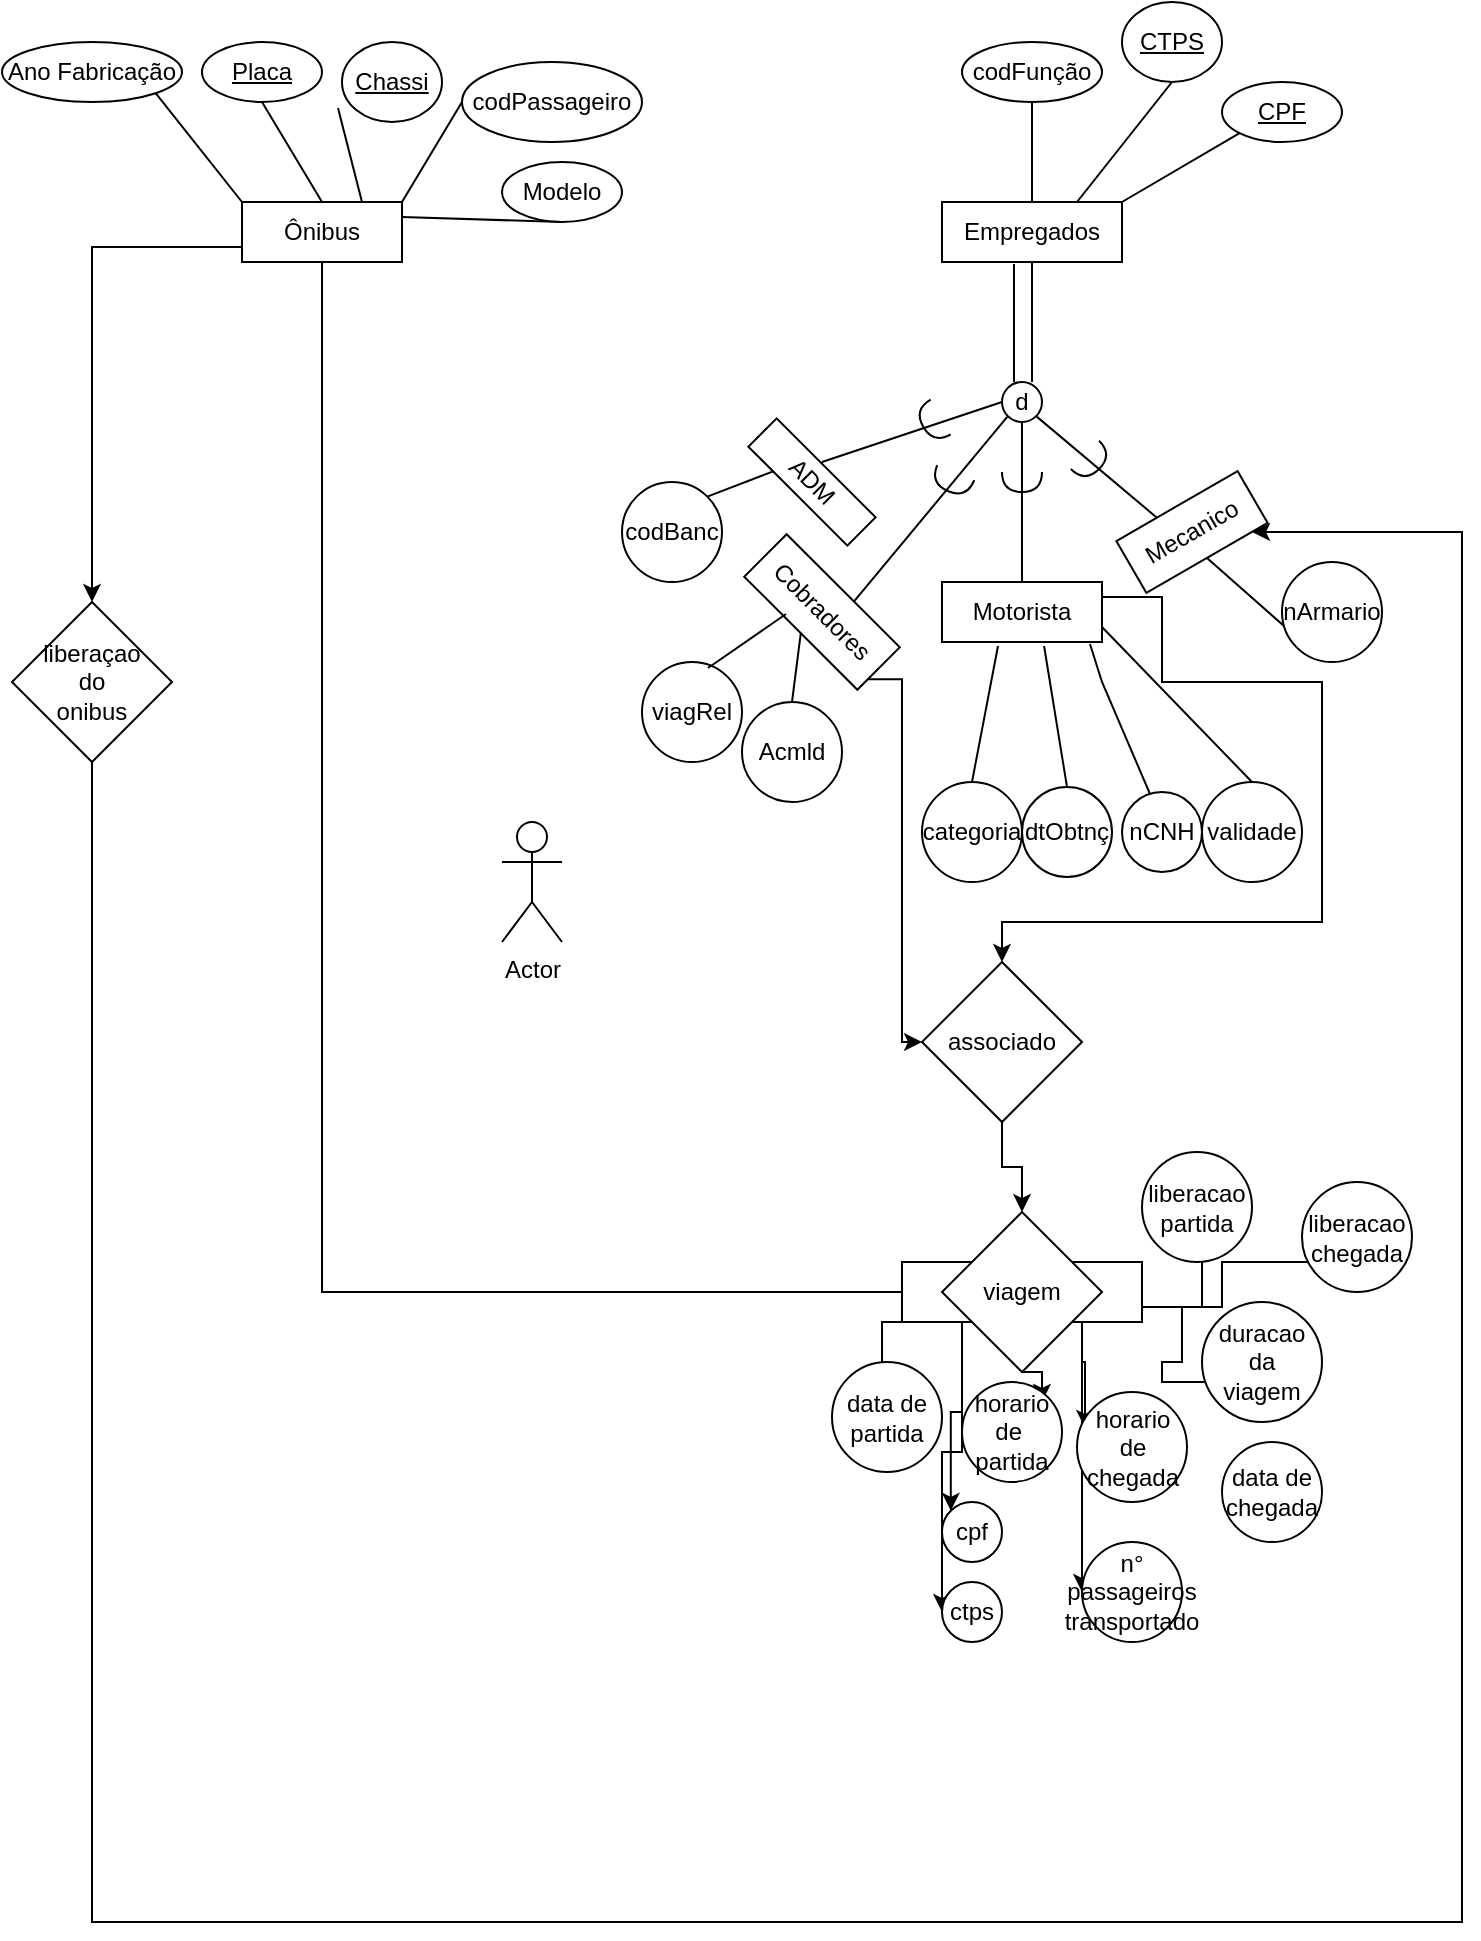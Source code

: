 <mxfile version="21.7.5" type="github" pages="2">
  <diagram id="R2lEEEUBdFMjLlhIrx00" name="Page-1">
    <mxGraphModel dx="1531" dy="584" grid="1" gridSize="10" guides="1" tooltips="1" connect="1" arrows="1" fold="1" page="1" pageScale="1" pageWidth="850" pageHeight="1100" math="0" shadow="0" extFonts="Permanent Marker^https://fonts.googleapis.com/css?family=Permanent+Marker">
      <root>
        <mxCell id="0" />
        <mxCell id="1" parent="0" />
        <mxCell id="-ZE24n4rQE2Rr5PEtNpd-37" style="edgeStyle=orthogonalEdgeStyle;rounded=0;orthogonalLoop=1;jettySize=auto;html=1;exitX=0.5;exitY=1;exitDx=0;exitDy=0;entryX=0;entryY=0.5;entryDx=0;entryDy=0;" parent="1" source="P4Qe4bIyhjVOa-29sOe9-1" target="-ZE24n4rQE2Rr5PEtNpd-9" edge="1">
          <mxGeometry relative="1" as="geometry" />
        </mxCell>
        <mxCell id="hOX4rJRIt0ofQGxdPfrl-7" style="edgeStyle=orthogonalEdgeStyle;rounded=0;orthogonalLoop=1;jettySize=auto;html=1;exitX=0;exitY=0.75;exitDx=0;exitDy=0;" edge="1" parent="1" source="P4Qe4bIyhjVOa-29sOe9-1" target="hOX4rJRIt0ofQGxdPfrl-4">
          <mxGeometry relative="1" as="geometry" />
        </mxCell>
        <mxCell id="P4Qe4bIyhjVOa-29sOe9-1" value="Ônibus" style="rounded=0;whiteSpace=wrap;html=1;" parent="1" vertex="1">
          <mxGeometry x="190" y="150" width="80" height="30" as="geometry" />
        </mxCell>
        <mxCell id="P4Qe4bIyhjVOa-29sOe9-2" value="codPassageiro" style="ellipse;whiteSpace=wrap;html=1;" parent="1" vertex="1">
          <mxGeometry x="300" y="80" width="90" height="40" as="geometry" />
        </mxCell>
        <mxCell id="P4Qe4bIyhjVOa-29sOe9-3" value="Ano Fabricação" style="ellipse;whiteSpace=wrap;html=1;" parent="1" vertex="1">
          <mxGeometry x="70" y="70" width="90" height="30" as="geometry" />
        </mxCell>
        <mxCell id="P4Qe4bIyhjVOa-29sOe9-4" value="Modelo" style="ellipse;whiteSpace=wrap;html=1;" parent="1" vertex="1">
          <mxGeometry x="320" y="130" width="60" height="30" as="geometry" />
        </mxCell>
        <mxCell id="P4Qe4bIyhjVOa-29sOe9-5" value="&lt;u&gt;Chassi&lt;/u&gt;" style="ellipse;whiteSpace=wrap;html=1;" parent="1" vertex="1">
          <mxGeometry x="240" y="70" width="50" height="40" as="geometry" />
        </mxCell>
        <mxCell id="P4Qe4bIyhjVOa-29sOe9-6" value="&lt;u&gt;Placa&lt;/u&gt;" style="ellipse;whiteSpace=wrap;html=1;" parent="1" vertex="1">
          <mxGeometry x="170" y="70" width="60" height="30" as="geometry" />
        </mxCell>
        <mxCell id="P4Qe4bIyhjVOa-29sOe9-7" value="" style="endArrow=none;html=1;rounded=0;exitX=0.5;exitY=0;exitDx=0;exitDy=0;" parent="1" source="P4Qe4bIyhjVOa-29sOe9-1" edge="1">
          <mxGeometry width="50" height="50" relative="1" as="geometry">
            <mxPoint x="400" y="270" as="sourcePoint" />
            <mxPoint x="200" y="100" as="targetPoint" />
            <Array as="points">
              <mxPoint x="200" y="100" />
            </Array>
          </mxGeometry>
        </mxCell>
        <mxCell id="P4Qe4bIyhjVOa-29sOe9-8" value="" style="endArrow=none;html=1;rounded=0;entryX=1;entryY=1;entryDx=0;entryDy=0;exitX=0;exitY=0;exitDx=0;exitDy=0;" parent="1" source="P4Qe4bIyhjVOa-29sOe9-1" target="P4Qe4bIyhjVOa-29sOe9-3" edge="1">
          <mxGeometry width="50" height="50" relative="1" as="geometry">
            <mxPoint x="400" y="270" as="sourcePoint" />
            <mxPoint x="450" y="220" as="targetPoint" />
          </mxGeometry>
        </mxCell>
        <mxCell id="P4Qe4bIyhjVOa-29sOe9-9" value="" style="endArrow=none;html=1;rounded=0;exitX=0.75;exitY=0;exitDx=0;exitDy=0;entryX=-0.04;entryY=0.825;entryDx=0;entryDy=0;entryPerimeter=0;" parent="1" source="P4Qe4bIyhjVOa-29sOe9-1" target="P4Qe4bIyhjVOa-29sOe9-5" edge="1">
          <mxGeometry width="50" height="50" relative="1" as="geometry">
            <mxPoint x="400" y="270" as="sourcePoint" />
            <mxPoint x="450" y="220" as="targetPoint" />
          </mxGeometry>
        </mxCell>
        <mxCell id="P4Qe4bIyhjVOa-29sOe9-10" value="" style="endArrow=none;html=1;rounded=0;exitX=1;exitY=0;exitDx=0;exitDy=0;entryX=0;entryY=0.5;entryDx=0;entryDy=0;" parent="1" source="P4Qe4bIyhjVOa-29sOe9-1" target="P4Qe4bIyhjVOa-29sOe9-2" edge="1">
          <mxGeometry width="50" height="50" relative="1" as="geometry">
            <mxPoint x="400" y="270" as="sourcePoint" />
            <mxPoint x="450" y="220" as="targetPoint" />
          </mxGeometry>
        </mxCell>
        <mxCell id="P4Qe4bIyhjVOa-29sOe9-11" value="" style="endArrow=none;html=1;rounded=0;exitX=1;exitY=0.25;exitDx=0;exitDy=0;entryX=0.5;entryY=1;entryDx=0;entryDy=0;" parent="1" source="P4Qe4bIyhjVOa-29sOe9-1" target="P4Qe4bIyhjVOa-29sOe9-4" edge="1">
          <mxGeometry width="50" height="50" relative="1" as="geometry">
            <mxPoint x="400" y="270" as="sourcePoint" />
            <mxPoint x="450" y="220" as="targetPoint" />
          </mxGeometry>
        </mxCell>
        <mxCell id="P4Qe4bIyhjVOa-29sOe9-13" value="Empregados" style="rounded=0;whiteSpace=wrap;html=1;" parent="1" vertex="1">
          <mxGeometry x="540" y="150" width="90" height="30" as="geometry" />
        </mxCell>
        <mxCell id="P4Qe4bIyhjVOa-29sOe9-14" style="edgeStyle=orthogonalEdgeStyle;rounded=0;orthogonalLoop=1;jettySize=auto;html=1;exitX=0.5;exitY=1;exitDx=0;exitDy=0;" parent="1" source="P4Qe4bIyhjVOa-29sOe9-13" target="P4Qe4bIyhjVOa-29sOe9-13" edge="1">
          <mxGeometry relative="1" as="geometry" />
        </mxCell>
        <mxCell id="P4Qe4bIyhjVOa-29sOe9-15" value="&lt;u&gt;CTPS&lt;/u&gt;" style="ellipse;whiteSpace=wrap;html=1;" parent="1" vertex="1">
          <mxGeometry x="630" y="50" width="50" height="40" as="geometry" />
        </mxCell>
        <mxCell id="P4Qe4bIyhjVOa-29sOe9-16" value="&lt;u&gt;CPF&lt;/u&gt;" style="ellipse;whiteSpace=wrap;html=1;" parent="1" vertex="1">
          <mxGeometry x="680" y="90" width="60" height="30" as="geometry" />
        </mxCell>
        <mxCell id="P4Qe4bIyhjVOa-29sOe9-17" value="codFunção" style="ellipse;whiteSpace=wrap;html=1;" parent="1" vertex="1">
          <mxGeometry x="550" y="70" width="70" height="30" as="geometry" />
        </mxCell>
        <mxCell id="P4Qe4bIyhjVOa-29sOe9-18" value="" style="endArrow=none;html=1;rounded=0;entryX=0.5;entryY=1;entryDx=0;entryDy=0;exitX=0.5;exitY=0;exitDx=0;exitDy=0;" parent="1" source="P4Qe4bIyhjVOa-29sOe9-13" target="P4Qe4bIyhjVOa-29sOe9-17" edge="1">
          <mxGeometry width="50" height="50" relative="1" as="geometry">
            <mxPoint x="400" y="270" as="sourcePoint" />
            <mxPoint x="450" y="220" as="targetPoint" />
          </mxGeometry>
        </mxCell>
        <mxCell id="P4Qe4bIyhjVOa-29sOe9-19" value="" style="endArrow=none;html=1;rounded=0;entryX=0.5;entryY=1;entryDx=0;entryDy=0;exitX=0.75;exitY=0;exitDx=0;exitDy=0;" parent="1" source="P4Qe4bIyhjVOa-29sOe9-13" target="P4Qe4bIyhjVOa-29sOe9-15" edge="1">
          <mxGeometry width="50" height="50" relative="1" as="geometry">
            <mxPoint x="400" y="270" as="sourcePoint" />
            <mxPoint x="450" y="220" as="targetPoint" />
          </mxGeometry>
        </mxCell>
        <mxCell id="P4Qe4bIyhjVOa-29sOe9-20" value="" style="endArrow=none;html=1;rounded=0;entryX=0;entryY=1;entryDx=0;entryDy=0;exitX=1;exitY=0;exitDx=0;exitDy=0;" parent="1" source="P4Qe4bIyhjVOa-29sOe9-13" target="P4Qe4bIyhjVOa-29sOe9-16" edge="1">
          <mxGeometry width="50" height="50" relative="1" as="geometry">
            <mxPoint x="400" y="270" as="sourcePoint" />
            <mxPoint x="450" y="220" as="targetPoint" />
          </mxGeometry>
        </mxCell>
        <mxCell id="P4Qe4bIyhjVOa-29sOe9-22" value="" style="endArrow=none;html=1;rounded=0;entryX=0.5;entryY=1;entryDx=0;entryDy=0;" parent="1" target="P4Qe4bIyhjVOa-29sOe9-13" edge="1">
          <mxGeometry width="50" height="50" relative="1" as="geometry">
            <mxPoint x="585" y="240" as="sourcePoint" />
            <mxPoint x="450" y="220" as="targetPoint" />
          </mxGeometry>
        </mxCell>
        <mxCell id="P4Qe4bIyhjVOa-29sOe9-23" value="" style="endArrow=none;html=1;rounded=0;entryX=0.4;entryY=1.033;entryDx=0;entryDy=0;entryPerimeter=0;" parent="1" target="P4Qe4bIyhjVOa-29sOe9-13" edge="1">
          <mxGeometry width="50" height="50" relative="1" as="geometry">
            <mxPoint x="576" y="240" as="sourcePoint" />
            <mxPoint x="600" y="210" as="targetPoint" />
          </mxGeometry>
        </mxCell>
        <mxCell id="P4Qe4bIyhjVOa-29sOe9-24" value="d" style="ellipse;whiteSpace=wrap;html=1;aspect=fixed;" parent="1" vertex="1">
          <mxGeometry x="570" y="240" width="20" height="20" as="geometry" />
        </mxCell>
        <mxCell id="P4Qe4bIyhjVOa-29sOe9-25" value="" style="endArrow=none;html=1;rounded=0;" parent="1" edge="1">
          <mxGeometry width="50" height="50" relative="1" as="geometry">
            <mxPoint x="480" y="280" as="sourcePoint" />
            <mxPoint x="570" y="250" as="targetPoint" />
          </mxGeometry>
        </mxCell>
        <mxCell id="P4Qe4bIyhjVOa-29sOe9-26" value="" style="endArrow=none;html=1;rounded=0;entryX=0.5;entryY=1;entryDx=0;entryDy=0;" parent="1" target="P4Qe4bIyhjVOa-29sOe9-24" edge="1">
          <mxGeometry width="50" height="50" relative="1" as="geometry">
            <mxPoint x="580" y="340" as="sourcePoint" />
            <mxPoint x="600" y="270" as="targetPoint" />
          </mxGeometry>
        </mxCell>
        <mxCell id="P4Qe4bIyhjVOa-29sOe9-27" value="" style="endArrow=none;html=1;rounded=0;entryX=1;entryY=1;entryDx=0;entryDy=0;" parent="1" target="P4Qe4bIyhjVOa-29sOe9-24" edge="1">
          <mxGeometry width="50" height="50" relative="1" as="geometry">
            <mxPoint x="650" y="310" as="sourcePoint" />
            <mxPoint x="450" y="220" as="targetPoint" />
          </mxGeometry>
        </mxCell>
        <mxCell id="P4Qe4bIyhjVOa-29sOe9-28" value="" style="endArrow=none;html=1;rounded=0;entryX=0;entryY=1;entryDx=0;entryDy=0;exitX=0.597;exitY=0.052;exitDx=0;exitDy=0;exitPerimeter=0;" parent="1" source="P4Qe4bIyhjVOa-29sOe9-40" target="P4Qe4bIyhjVOa-29sOe9-24" edge="1">
          <mxGeometry width="50" height="50" relative="1" as="geometry">
            <mxPoint x="520" y="320" as="sourcePoint" />
            <mxPoint x="450" y="220" as="targetPoint" />
          </mxGeometry>
        </mxCell>
        <mxCell id="P4Qe4bIyhjVOa-29sOe9-29" value="" style="shape=requiredInterface;html=1;verticalLabelPosition=bottom;sketch=0;rotation=112;" parent="1" vertex="1">
          <mxGeometry x="540" y="280" width="10" height="20" as="geometry" />
        </mxCell>
        <mxCell id="P4Qe4bIyhjVOa-29sOe9-30" value="" style="shape=requiredInterface;html=1;verticalLabelPosition=bottom;sketch=0;rotation=-210;" parent="1" vertex="1">
          <mxGeometry x="530" y="250" width="10" height="20" as="geometry" />
        </mxCell>
        <mxCell id="P4Qe4bIyhjVOa-29sOe9-31" value="" style="shape=requiredInterface;html=1;verticalLabelPosition=bottom;sketch=0;rotation=90;" parent="1" vertex="1">
          <mxGeometry x="575" y="280" width="10" height="20" as="geometry" />
        </mxCell>
        <mxCell id="P4Qe4bIyhjVOa-29sOe9-32" value="" style="shape=requiredInterface;html=1;verticalLabelPosition=bottom;sketch=0;rotation=45;" parent="1" vertex="1">
          <mxGeometry x="610" y="270" width="10" height="20" as="geometry" />
        </mxCell>
        <mxCell id="P4Qe4bIyhjVOa-29sOe9-38" value="ADM" style="rounded=0;whiteSpace=wrap;html=1;rotation=45;" parent="1" vertex="1">
          <mxGeometry x="440" y="280" width="70" height="20" as="geometry" />
        </mxCell>
        <mxCell id="P4Qe4bIyhjVOa-29sOe9-39" value="Mecanico" style="rounded=0;whiteSpace=wrap;html=1;rotation=-30;" parent="1" vertex="1">
          <mxGeometry x="630" y="300" width="70" height="30" as="geometry" />
        </mxCell>
        <mxCell id="-ZE24n4rQE2Rr5PEtNpd-5" style="edgeStyle=orthogonalEdgeStyle;rounded=0;orthogonalLoop=1;jettySize=auto;html=1;exitX=1;exitY=0.75;exitDx=0;exitDy=0;" parent="1" source="P4Qe4bIyhjVOa-29sOe9-40" target="-ZE24n4rQE2Rr5PEtNpd-1" edge="1">
          <mxGeometry relative="1" as="geometry">
            <Array as="points">
              <mxPoint x="520" y="389" />
              <mxPoint x="520" y="570" />
            </Array>
          </mxGeometry>
        </mxCell>
        <mxCell id="P4Qe4bIyhjVOa-29sOe9-40" value="Cobradores" style="rounded=0;whiteSpace=wrap;html=1;rotation=45;" parent="1" vertex="1">
          <mxGeometry x="440" y="340" width="80" height="30" as="geometry" />
        </mxCell>
        <mxCell id="-ZE24n4rQE2Rr5PEtNpd-6" style="edgeStyle=orthogonalEdgeStyle;rounded=0;orthogonalLoop=1;jettySize=auto;html=1;exitX=1;exitY=0.25;exitDx=0;exitDy=0;" parent="1" source="P4Qe4bIyhjVOa-29sOe9-43" target="-ZE24n4rQE2Rr5PEtNpd-1" edge="1">
          <mxGeometry relative="1" as="geometry">
            <Array as="points">
              <mxPoint x="650" y="348" />
              <mxPoint x="650" y="390" />
              <mxPoint x="730" y="390" />
              <mxPoint x="730" y="510" />
              <mxPoint x="570" y="510" />
            </Array>
          </mxGeometry>
        </mxCell>
        <mxCell id="P4Qe4bIyhjVOa-29sOe9-43" value="Motorista" style="rounded=0;whiteSpace=wrap;html=1;" parent="1" vertex="1">
          <mxGeometry x="540" y="340" width="80" height="30" as="geometry" />
        </mxCell>
        <mxCell id="P4Qe4bIyhjVOa-29sOe9-44" value="categoria" style="ellipse;whiteSpace=wrap;html=1;aspect=fixed;" parent="1" vertex="1">
          <mxGeometry x="530" y="440" width="50" height="50" as="geometry" />
        </mxCell>
        <mxCell id="P4Qe4bIyhjVOa-29sOe9-45" value="nArmario" style="ellipse;whiteSpace=wrap;html=1;aspect=fixed;" parent="1" vertex="1">
          <mxGeometry x="710" y="330" width="50" height="50" as="geometry" />
        </mxCell>
        <mxCell id="P4Qe4bIyhjVOa-29sOe9-46" value="nCNH" style="ellipse;whiteSpace=wrap;html=1;aspect=fixed;" parent="1" vertex="1">
          <mxGeometry x="630" y="445" width="40" height="40" as="geometry" />
        </mxCell>
        <mxCell id="P4Qe4bIyhjVOa-29sOe9-47" value="dtObtnç" style="ellipse;whiteSpace=wrap;html=1;aspect=fixed;" parent="1" vertex="1">
          <mxGeometry x="580" y="442.5" width="45" height="45" as="geometry" />
        </mxCell>
        <mxCell id="P4Qe4bIyhjVOa-29sOe9-48" value="validade" style="ellipse;whiteSpace=wrap;html=1;aspect=fixed;" parent="1" vertex="1">
          <mxGeometry x="670" y="440" width="50" height="50" as="geometry" />
        </mxCell>
        <mxCell id="P4Qe4bIyhjVOa-29sOe9-49" value="viagRel" style="ellipse;whiteSpace=wrap;html=1;aspect=fixed;" parent="1" vertex="1">
          <mxGeometry x="390" y="380" width="50" height="50" as="geometry" />
        </mxCell>
        <mxCell id="P4Qe4bIyhjVOa-29sOe9-50" value="Acmld" style="ellipse;whiteSpace=wrap;html=1;aspect=fixed;" parent="1" vertex="1">
          <mxGeometry x="440" y="400" width="50" height="50" as="geometry" />
        </mxCell>
        <mxCell id="P4Qe4bIyhjVOa-29sOe9-51" value="codBanc" style="ellipse;whiteSpace=wrap;html=1;aspect=fixed;" parent="1" vertex="1">
          <mxGeometry x="380" y="290" width="50" height="50" as="geometry" />
        </mxCell>
        <mxCell id="P4Qe4bIyhjVOa-29sOe9-52" value="" style="endArrow=none;html=1;rounded=0;entryX=0.35;entryY=1.067;entryDx=0;entryDy=0;entryPerimeter=0;exitX=0.5;exitY=0;exitDx=0;exitDy=0;" parent="1" source="P4Qe4bIyhjVOa-29sOe9-44" target="P4Qe4bIyhjVOa-29sOe9-43" edge="1">
          <mxGeometry width="50" height="50" relative="1" as="geometry">
            <mxPoint x="400" y="470" as="sourcePoint" />
            <mxPoint x="450" y="420" as="targetPoint" />
          </mxGeometry>
        </mxCell>
        <mxCell id="P4Qe4bIyhjVOa-29sOe9-54" value="" style="endArrow=none;html=1;rounded=0;entryX=0.638;entryY=1.067;entryDx=0;entryDy=0;entryPerimeter=0;exitX=0.5;exitY=0;exitDx=0;exitDy=0;" parent="1" source="P4Qe4bIyhjVOa-29sOe9-47" target="P4Qe4bIyhjVOa-29sOe9-43" edge="1">
          <mxGeometry width="50" height="50" relative="1" as="geometry">
            <mxPoint x="400" y="470" as="sourcePoint" />
            <mxPoint x="450" y="420" as="targetPoint" />
          </mxGeometry>
        </mxCell>
        <mxCell id="P4Qe4bIyhjVOa-29sOe9-55" value="" style="endArrow=none;html=1;rounded=0;entryX=0.925;entryY=1.033;entryDx=0;entryDy=0;entryPerimeter=0;exitX=0.35;exitY=0.025;exitDx=0;exitDy=0;exitPerimeter=0;" parent="1" source="P4Qe4bIyhjVOa-29sOe9-46" target="P4Qe4bIyhjVOa-29sOe9-43" edge="1">
          <mxGeometry width="50" height="50" relative="1" as="geometry">
            <mxPoint x="400" y="470" as="sourcePoint" />
            <mxPoint x="450" y="420" as="targetPoint" />
            <Array as="points">
              <mxPoint x="620" y="390" />
            </Array>
          </mxGeometry>
        </mxCell>
        <mxCell id="P4Qe4bIyhjVOa-29sOe9-58" value="" style="endArrow=none;html=1;rounded=0;entryX=1;entryY=0.75;entryDx=0;entryDy=0;exitX=0.5;exitY=0;exitDx=0;exitDy=0;" parent="1" source="P4Qe4bIyhjVOa-29sOe9-48" target="P4Qe4bIyhjVOa-29sOe9-43" edge="1">
          <mxGeometry width="50" height="50" relative="1" as="geometry">
            <mxPoint x="400" y="470" as="sourcePoint" />
            <mxPoint x="450" y="420" as="targetPoint" />
          </mxGeometry>
        </mxCell>
        <mxCell id="P4Qe4bIyhjVOa-29sOe9-62" value="" style="endArrow=none;html=1;rounded=0;entryX=0.5;entryY=1;entryDx=0;entryDy=0;exitX=0.02;exitY=0.64;exitDx=0;exitDy=0;exitPerimeter=0;" parent="1" source="P4Qe4bIyhjVOa-29sOe9-45" target="P4Qe4bIyhjVOa-29sOe9-39" edge="1">
          <mxGeometry width="50" height="50" relative="1" as="geometry">
            <mxPoint x="400" y="470" as="sourcePoint" />
            <mxPoint x="450" y="420" as="targetPoint" />
          </mxGeometry>
        </mxCell>
        <mxCell id="P4Qe4bIyhjVOa-29sOe9-63" value="" style="endArrow=none;html=1;rounded=0;entryX=0.35;entryY=0.948;entryDx=0;entryDy=0;entryPerimeter=0;exitX=0.66;exitY=0.06;exitDx=0;exitDy=0;exitPerimeter=0;" parent="1" source="P4Qe4bIyhjVOa-29sOe9-49" target="P4Qe4bIyhjVOa-29sOe9-40" edge="1">
          <mxGeometry width="50" height="50" relative="1" as="geometry">
            <mxPoint x="400" y="470" as="sourcePoint" />
            <mxPoint x="450" y="420" as="targetPoint" />
          </mxGeometry>
        </mxCell>
        <mxCell id="P4Qe4bIyhjVOa-29sOe9-64" value="" style="endArrow=none;html=1;rounded=0;entryX=0.5;entryY=1;entryDx=0;entryDy=0;exitX=0.5;exitY=0;exitDx=0;exitDy=0;" parent="1" source="P4Qe4bIyhjVOa-29sOe9-50" target="P4Qe4bIyhjVOa-29sOe9-40" edge="1">
          <mxGeometry width="50" height="50" relative="1" as="geometry">
            <mxPoint x="400" y="470" as="sourcePoint" />
            <mxPoint x="450" y="420" as="targetPoint" />
          </mxGeometry>
        </mxCell>
        <mxCell id="P4Qe4bIyhjVOa-29sOe9-65" value="" style="endArrow=none;html=1;rounded=0;entryX=0.25;entryY=1;entryDx=0;entryDy=0;exitX=1;exitY=0;exitDx=0;exitDy=0;" parent="1" source="P4Qe4bIyhjVOa-29sOe9-51" target="P4Qe4bIyhjVOa-29sOe9-38" edge="1">
          <mxGeometry width="50" height="50" relative="1" as="geometry">
            <mxPoint x="400" y="470" as="sourcePoint" />
            <mxPoint x="450" y="420" as="targetPoint" />
          </mxGeometry>
        </mxCell>
        <mxCell id="-ZE24n4rQE2Rr5PEtNpd-10" style="edgeStyle=orthogonalEdgeStyle;rounded=0;orthogonalLoop=1;jettySize=auto;html=1;exitX=0.5;exitY=1;exitDx=0;exitDy=0;" parent="1" source="-ZE24n4rQE2Rr5PEtNpd-1" target="-ZE24n4rQE2Rr5PEtNpd-9" edge="1">
          <mxGeometry relative="1" as="geometry" />
        </mxCell>
        <mxCell id="-ZE24n4rQE2Rr5PEtNpd-1" value="associado" style="rhombus;whiteSpace=wrap;html=1;" parent="1" vertex="1">
          <mxGeometry x="530" y="530" width="80" height="80" as="geometry" />
        </mxCell>
        <mxCell id="-ZE24n4rQE2Rr5PEtNpd-26" style="edgeStyle=orthogonalEdgeStyle;rounded=0;orthogonalLoop=1;jettySize=auto;html=1;exitX=0;exitY=1;exitDx=0;exitDy=0;entryX=0.455;entryY=0.182;entryDx=0;entryDy=0;entryPerimeter=0;" parent="1" source="-ZE24n4rQE2Rr5PEtNpd-8" target="-ZE24n4rQE2Rr5PEtNpd-13" edge="1">
          <mxGeometry relative="1" as="geometry" />
        </mxCell>
        <mxCell id="-ZE24n4rQE2Rr5PEtNpd-27" style="edgeStyle=orthogonalEdgeStyle;rounded=0;orthogonalLoop=1;jettySize=auto;html=1;exitX=0.25;exitY=1;exitDx=0;exitDy=0;entryX=0;entryY=0;entryDx=0;entryDy=0;" parent="1" source="-ZE24n4rQE2Rr5PEtNpd-8" target="-ZE24n4rQE2Rr5PEtNpd-15" edge="1">
          <mxGeometry relative="1" as="geometry" />
        </mxCell>
        <mxCell id="-ZE24n4rQE2Rr5PEtNpd-28" style="edgeStyle=orthogonalEdgeStyle;rounded=0;orthogonalLoop=1;jettySize=auto;html=1;exitX=0.25;exitY=1;exitDx=0;exitDy=0;entryX=0;entryY=0.5;entryDx=0;entryDy=0;" parent="1" source="-ZE24n4rQE2Rr5PEtNpd-8" target="-ZE24n4rQE2Rr5PEtNpd-14" edge="1">
          <mxGeometry relative="1" as="geometry">
            <Array as="points">
              <mxPoint x="550" y="775" />
              <mxPoint x="540" y="775" />
            </Array>
          </mxGeometry>
        </mxCell>
        <mxCell id="-ZE24n4rQE2Rr5PEtNpd-30" style="edgeStyle=orthogonalEdgeStyle;rounded=0;orthogonalLoop=1;jettySize=auto;html=1;exitX=0.75;exitY=1;exitDx=0;exitDy=0;entryX=0.073;entryY=0.327;entryDx=0;entryDy=0;entryPerimeter=0;" parent="1" source="-ZE24n4rQE2Rr5PEtNpd-8" target="-ZE24n4rQE2Rr5PEtNpd-19" edge="1">
          <mxGeometry relative="1" as="geometry" />
        </mxCell>
        <mxCell id="-ZE24n4rQE2Rr5PEtNpd-31" style="edgeStyle=orthogonalEdgeStyle;rounded=0;orthogonalLoop=1;jettySize=auto;html=1;exitX=0.75;exitY=1;exitDx=0;exitDy=0;entryX=0;entryY=0.5;entryDx=0;entryDy=0;" parent="1" source="-ZE24n4rQE2Rr5PEtNpd-8" target="-ZE24n4rQE2Rr5PEtNpd-17" edge="1">
          <mxGeometry relative="1" as="geometry">
            <Array as="points">
              <mxPoint x="610" y="810" />
              <mxPoint x="610" y="810" />
            </Array>
          </mxGeometry>
        </mxCell>
        <mxCell id="-ZE24n4rQE2Rr5PEtNpd-32" style="edgeStyle=orthogonalEdgeStyle;rounded=0;orthogonalLoop=1;jettySize=auto;html=1;exitX=1;exitY=0.75;exitDx=0;exitDy=0;entryX=0.5;entryY=0.667;entryDx=0;entryDy=0;entryPerimeter=0;" parent="1" source="-ZE24n4rQE2Rr5PEtNpd-8" target="-ZE24n4rQE2Rr5PEtNpd-23" edge="1">
          <mxGeometry relative="1" as="geometry" />
        </mxCell>
        <mxCell id="-ZE24n4rQE2Rr5PEtNpd-34" style="edgeStyle=orthogonalEdgeStyle;rounded=0;orthogonalLoop=1;jettySize=auto;html=1;exitX=1;exitY=0.75;exitDx=0;exitDy=0;entryX=0.727;entryY=0.273;entryDx=0;entryDy=0;entryPerimeter=0;" parent="1" source="-ZE24n4rQE2Rr5PEtNpd-8" target="-ZE24n4rQE2Rr5PEtNpd-24" edge="1">
          <mxGeometry relative="1" as="geometry">
            <Array as="points">
              <mxPoint x="670" y="703" />
              <mxPoint x="670" y="640" />
            </Array>
          </mxGeometry>
        </mxCell>
        <mxCell id="-ZE24n4rQE2Rr5PEtNpd-36" style="edgeStyle=orthogonalEdgeStyle;rounded=0;orthogonalLoop=1;jettySize=auto;html=1;exitX=1;exitY=0.75;exitDx=0;exitDy=0;entryX=0.909;entryY=0.727;entryDx=0;entryDy=0;entryPerimeter=0;" parent="1" source="-ZE24n4rQE2Rr5PEtNpd-8" target="-ZE24n4rQE2Rr5PEtNpd-25" edge="1">
          <mxGeometry relative="1" as="geometry" />
        </mxCell>
        <mxCell id="-ZE24n4rQE2Rr5PEtNpd-8" value="viagem" style="rounded=0;whiteSpace=wrap;html=1;" parent="1" vertex="1">
          <mxGeometry x="520" y="680" width="120" height="30" as="geometry" />
        </mxCell>
        <mxCell id="-ZE24n4rQE2Rr5PEtNpd-21" style="edgeStyle=orthogonalEdgeStyle;rounded=0;orthogonalLoop=1;jettySize=auto;html=1;exitX=0.5;exitY=1;exitDx=0;exitDy=0;" parent="1" source="-ZE24n4rQE2Rr5PEtNpd-9" edge="1">
          <mxGeometry relative="1" as="geometry">
            <mxPoint x="590" y="750" as="targetPoint" />
          </mxGeometry>
        </mxCell>
        <mxCell id="-ZE24n4rQE2Rr5PEtNpd-9" value="viagem" style="rhombus;whiteSpace=wrap;html=1;" parent="1" vertex="1">
          <mxGeometry x="540" y="655" width="80" height="80" as="geometry" />
        </mxCell>
        <mxCell id="-ZE24n4rQE2Rr5PEtNpd-13" value="data de&lt;br&gt;partida" style="ellipse;whiteSpace=wrap;html=1;aspect=fixed;" parent="1" vertex="1">
          <mxGeometry x="485" y="730" width="55" height="55" as="geometry" />
        </mxCell>
        <mxCell id="-ZE24n4rQE2Rr5PEtNpd-14" value="ctps" style="ellipse;whiteSpace=wrap;html=1;aspect=fixed;" parent="1" vertex="1">
          <mxGeometry x="540" y="840" width="30" height="30" as="geometry" />
        </mxCell>
        <mxCell id="-ZE24n4rQE2Rr5PEtNpd-15" value="cpf" style="ellipse;whiteSpace=wrap;html=1;aspect=fixed;" parent="1" vertex="1">
          <mxGeometry x="540" y="800" width="30" height="30" as="geometry" />
        </mxCell>
        <mxCell id="-ZE24n4rQE2Rr5PEtNpd-16" value="horario de&amp;nbsp;&lt;br&gt;partida" style="ellipse;whiteSpace=wrap;html=1;aspect=fixed;" parent="1" vertex="1">
          <mxGeometry x="550" y="740" width="50" height="50" as="geometry" />
        </mxCell>
        <mxCell id="-ZE24n4rQE2Rr5PEtNpd-17" value="n° passageiros&lt;br&gt;transportado" style="ellipse;whiteSpace=wrap;html=1;aspect=fixed;" parent="1" vertex="1">
          <mxGeometry x="610" y="820" width="50" height="50" as="geometry" />
        </mxCell>
        <mxCell id="-ZE24n4rQE2Rr5PEtNpd-18" value="data de&lt;br&gt;chegada" style="ellipse;whiteSpace=wrap;html=1;aspect=fixed;" parent="1" vertex="1">
          <mxGeometry x="680" y="770" width="50" height="50" as="geometry" />
        </mxCell>
        <mxCell id="-ZE24n4rQE2Rr5PEtNpd-19" value="horario&lt;br&gt;de&lt;br&gt;chegada" style="ellipse;whiteSpace=wrap;html=1;aspect=fixed;" parent="1" vertex="1">
          <mxGeometry x="607.5" y="745" width="55" height="55" as="geometry" />
        </mxCell>
        <mxCell id="-ZE24n4rQE2Rr5PEtNpd-23" value="duracao da&lt;br&gt;viagem" style="ellipse;whiteSpace=wrap;html=1;aspect=fixed;" parent="1" vertex="1">
          <mxGeometry x="670" y="700" width="60" height="60" as="geometry" />
        </mxCell>
        <mxCell id="-ZE24n4rQE2Rr5PEtNpd-24" value="liberacao partida" style="ellipse;whiteSpace=wrap;html=1;aspect=fixed;" parent="1" vertex="1">
          <mxGeometry x="640" y="625" width="55" height="55" as="geometry" />
        </mxCell>
        <mxCell id="-ZE24n4rQE2Rr5PEtNpd-25" value="liberacao chegada" style="ellipse;whiteSpace=wrap;html=1;aspect=fixed;" parent="1" vertex="1">
          <mxGeometry x="720" y="640" width="55" height="55" as="geometry" />
        </mxCell>
        <mxCell id="hOX4rJRIt0ofQGxdPfrl-6" style="edgeStyle=orthogonalEdgeStyle;rounded=0;orthogonalLoop=1;jettySize=auto;html=1;exitX=0.5;exitY=1;exitDx=0;exitDy=0;" edge="1" parent="1" source="hOX4rJRIt0ofQGxdPfrl-4" target="P4Qe4bIyhjVOa-29sOe9-39">
          <mxGeometry relative="1" as="geometry">
            <Array as="points">
              <mxPoint x="115" y="1010" />
              <mxPoint x="800" y="1010" />
              <mxPoint x="800" y="315" />
            </Array>
          </mxGeometry>
        </mxCell>
        <mxCell id="hOX4rJRIt0ofQGxdPfrl-4" value="liberaçao&lt;br&gt;do&lt;br&gt;onibus" style="rhombus;whiteSpace=wrap;html=1;" vertex="1" parent="1">
          <mxGeometry x="75" y="350" width="80" height="80" as="geometry" />
        </mxCell>
        <mxCell id="Zd61n4JDxstY8qB-NCXP-1" value="Actor" style="shape=umlActor;verticalLabelPosition=bottom;verticalAlign=top;html=1;outlineConnect=0;" vertex="1" parent="1">
          <mxGeometry x="320" y="460" width="30" height="60" as="geometry" />
        </mxCell>
      </root>
    </mxGraphModel>
  </diagram>
  <diagram id="-1_eX9wzWCtptFLg6ToF" name="Página-2">
    <mxGraphModel dx="1975" dy="1607" grid="1" gridSize="10" guides="1" tooltips="1" connect="1" arrows="1" fold="1" page="1" pageScale="1" pageWidth="827" pageHeight="1169" math="0" shadow="0">
      <root>
        <mxCell id="0" />
        <mxCell id="1" parent="0" />
        <mxCell id="V5Tqe1dCcRccoNGTADF9-14" value="ônibus" style="shape=table;startSize=30;container=1;collapsible=1;childLayout=tableLayout;fixedRows=1;rowLines=0;fontStyle=1;align=center;resizeLast=1;html=1;" vertex="1" parent="1">
          <mxGeometry x="-780" y="-780" width="190" height="190" as="geometry">
            <mxRectangle x="-40" y="-310" width="70" height="30" as="alternateBounds" />
          </mxGeometry>
        </mxCell>
        <mxCell id="V5Tqe1dCcRccoNGTADF9-15" value="" style="shape=tableRow;horizontal=0;startSize=0;swimlaneHead=0;swimlaneBody=0;fillColor=none;collapsible=0;dropTarget=0;points=[[0,0.5],[1,0.5]];portConstraint=eastwest;top=0;left=0;right=0;bottom=1;" vertex="1" parent="V5Tqe1dCcRccoNGTADF9-14">
          <mxGeometry y="30" width="190" height="30" as="geometry" />
        </mxCell>
        <mxCell id="V5Tqe1dCcRccoNGTADF9-16" value="PK" style="shape=partialRectangle;connectable=0;fillColor=none;top=0;left=0;bottom=0;right=0;fontStyle=1;overflow=hidden;whiteSpace=wrap;html=1;" vertex="1" parent="V5Tqe1dCcRccoNGTADF9-15">
          <mxGeometry width="30" height="30" as="geometry">
            <mxRectangle width="30" height="30" as="alternateBounds" />
          </mxGeometry>
        </mxCell>
        <mxCell id="V5Tqe1dCcRccoNGTADF9-17" value="chassi" style="shape=partialRectangle;connectable=0;fillColor=none;top=0;left=0;bottom=0;right=0;align=left;spacingLeft=6;fontStyle=5;overflow=hidden;whiteSpace=wrap;html=1;" vertex="1" parent="V5Tqe1dCcRccoNGTADF9-15">
          <mxGeometry x="30" width="160" height="30" as="geometry">
            <mxRectangle width="160" height="30" as="alternateBounds" />
          </mxGeometry>
        </mxCell>
        <mxCell id="V5Tqe1dCcRccoNGTADF9-21" value="" style="shape=tableRow;horizontal=0;startSize=0;swimlaneHead=0;swimlaneBody=0;fillColor=none;collapsible=0;dropTarget=0;points=[[0,0.5],[1,0.5]];portConstraint=eastwest;top=0;left=0;right=0;bottom=0;" vertex="1" parent="V5Tqe1dCcRccoNGTADF9-14">
          <mxGeometry y="60" width="190" height="30" as="geometry" />
        </mxCell>
        <mxCell id="V5Tqe1dCcRccoNGTADF9-22" value="" style="shape=partialRectangle;connectable=0;fillColor=none;top=0;left=0;bottom=0;right=0;editable=1;overflow=hidden;whiteSpace=wrap;html=1;" vertex="1" parent="V5Tqe1dCcRccoNGTADF9-21">
          <mxGeometry width="30" height="30" as="geometry">
            <mxRectangle width="30" height="30" as="alternateBounds" />
          </mxGeometry>
        </mxCell>
        <mxCell id="V5Tqe1dCcRccoNGTADF9-23" value="placa" style="shape=partialRectangle;connectable=0;fillColor=none;top=0;left=0;bottom=0;right=0;align=left;spacingLeft=6;overflow=hidden;whiteSpace=wrap;html=1;" vertex="1" parent="V5Tqe1dCcRccoNGTADF9-21">
          <mxGeometry x="30" width="160" height="30" as="geometry">
            <mxRectangle width="160" height="30" as="alternateBounds" />
          </mxGeometry>
        </mxCell>
        <mxCell id="V5Tqe1dCcRccoNGTADF9-24" value="" style="shape=tableRow;horizontal=0;startSize=0;swimlaneHead=0;swimlaneBody=0;fillColor=none;collapsible=0;dropTarget=0;points=[[0,0.5],[1,0.5]];portConstraint=eastwest;top=0;left=0;right=0;bottom=0;" vertex="1" parent="V5Tqe1dCcRccoNGTADF9-14">
          <mxGeometry y="90" width="190" height="30" as="geometry" />
        </mxCell>
        <mxCell id="V5Tqe1dCcRccoNGTADF9-25" value="" style="shape=partialRectangle;connectable=0;fillColor=none;top=0;left=0;bottom=0;right=0;editable=1;overflow=hidden;whiteSpace=wrap;html=1;" vertex="1" parent="V5Tqe1dCcRccoNGTADF9-24">
          <mxGeometry width="30" height="30" as="geometry">
            <mxRectangle width="30" height="30" as="alternateBounds" />
          </mxGeometry>
        </mxCell>
        <mxCell id="V5Tqe1dCcRccoNGTADF9-26" value="cod.passageiro" style="shape=partialRectangle;connectable=0;fillColor=none;top=0;left=0;bottom=0;right=0;align=left;spacingLeft=6;overflow=hidden;whiteSpace=wrap;html=1;" vertex="1" parent="V5Tqe1dCcRccoNGTADF9-24">
          <mxGeometry x="30" width="160" height="30" as="geometry">
            <mxRectangle width="160" height="30" as="alternateBounds" />
          </mxGeometry>
        </mxCell>
        <mxCell id="V5Tqe1dCcRccoNGTADF9-28" value="" style="shape=tableRow;horizontal=0;startSize=0;swimlaneHead=0;swimlaneBody=0;fillColor=none;collapsible=0;dropTarget=0;points=[[0,0.5],[1,0.5]];portConstraint=eastwest;top=0;left=0;right=0;bottom=0;" vertex="1" parent="V5Tqe1dCcRccoNGTADF9-14">
          <mxGeometry y="120" width="190" height="30" as="geometry" />
        </mxCell>
        <mxCell id="V5Tqe1dCcRccoNGTADF9-29" value="" style="shape=partialRectangle;connectable=0;fillColor=none;top=0;left=0;bottom=0;right=0;editable=1;overflow=hidden;whiteSpace=wrap;html=1;" vertex="1" parent="V5Tqe1dCcRccoNGTADF9-28">
          <mxGeometry width="30" height="30" as="geometry">
            <mxRectangle width="30" height="30" as="alternateBounds" />
          </mxGeometry>
        </mxCell>
        <mxCell id="V5Tqe1dCcRccoNGTADF9-30" value="ano da fabricaçao" style="shape=partialRectangle;connectable=0;fillColor=none;top=0;left=0;bottom=0;right=0;align=left;spacingLeft=6;overflow=hidden;whiteSpace=wrap;html=1;" vertex="1" parent="V5Tqe1dCcRccoNGTADF9-28">
          <mxGeometry x="30" width="160" height="30" as="geometry">
            <mxRectangle width="160" height="30" as="alternateBounds" />
          </mxGeometry>
        </mxCell>
        <mxCell id="V5Tqe1dCcRccoNGTADF9-31" value="" style="shape=tableRow;horizontal=0;startSize=0;swimlaneHead=0;swimlaneBody=0;fillColor=none;collapsible=0;dropTarget=0;points=[[0,0.5],[1,0.5]];portConstraint=eastwest;top=0;left=0;right=0;bottom=0;" vertex="1" parent="V5Tqe1dCcRccoNGTADF9-14">
          <mxGeometry y="150" width="190" height="20" as="geometry" />
        </mxCell>
        <mxCell id="V5Tqe1dCcRccoNGTADF9-32" value="" style="shape=partialRectangle;connectable=0;fillColor=none;top=0;left=0;bottom=0;right=0;editable=1;overflow=hidden;whiteSpace=wrap;html=1;" vertex="1" parent="V5Tqe1dCcRccoNGTADF9-31">
          <mxGeometry width="30" height="20" as="geometry">
            <mxRectangle width="30" height="20" as="alternateBounds" />
          </mxGeometry>
        </mxCell>
        <mxCell id="V5Tqe1dCcRccoNGTADF9-33" value="modelo" style="shape=partialRectangle;connectable=0;fillColor=none;top=0;left=0;bottom=0;right=0;align=left;spacingLeft=6;overflow=hidden;whiteSpace=wrap;html=1;" vertex="1" parent="V5Tqe1dCcRccoNGTADF9-31">
          <mxGeometry x="30" width="160" height="20" as="geometry">
            <mxRectangle width="160" height="20" as="alternateBounds" />
          </mxGeometry>
        </mxCell>
        <mxCell id="V5Tqe1dCcRccoNGTADF9-34" value="" style="shape=tableRow;horizontal=0;startSize=0;swimlaneHead=0;swimlaneBody=0;fillColor=none;collapsible=0;dropTarget=0;points=[[0,0.5],[1,0.5]];portConstraint=eastwest;top=0;left=0;right=0;bottom=0;" vertex="1" parent="V5Tqe1dCcRccoNGTADF9-14">
          <mxGeometry y="170" width="190" height="20" as="geometry" />
        </mxCell>
        <mxCell id="V5Tqe1dCcRccoNGTADF9-35" value="" style="shape=partialRectangle;connectable=0;fillColor=none;top=0;left=0;bottom=0;right=0;editable=1;overflow=hidden;whiteSpace=wrap;html=1;" vertex="1" parent="V5Tqe1dCcRccoNGTADF9-34">
          <mxGeometry width="30" height="20" as="geometry">
            <mxRectangle width="30" height="20" as="alternateBounds" />
          </mxGeometry>
        </mxCell>
        <mxCell id="V5Tqe1dCcRccoNGTADF9-36" value="" style="shape=partialRectangle;connectable=0;fillColor=none;top=0;left=0;bottom=0;right=0;align=left;spacingLeft=6;overflow=hidden;whiteSpace=wrap;html=1;" vertex="1" parent="V5Tqe1dCcRccoNGTADF9-34">
          <mxGeometry x="30" width="160" height="20" as="geometry">
            <mxRectangle width="160" height="20" as="alternateBounds" />
          </mxGeometry>
        </mxCell>
        <mxCell id="V5Tqe1dCcRccoNGTADF9-40" value="Empregados" style="shape=table;startSize=30;container=1;collapsible=1;childLayout=tableLayout;fixedRows=1;rowLines=0;fontStyle=1;align=center;resizeLast=1;html=1;" vertex="1" parent="1">
          <mxGeometry x="-360" y="-760" width="180" height="150" as="geometry" />
        </mxCell>
        <mxCell id="V5Tqe1dCcRccoNGTADF9-41" value="" style="shape=tableRow;horizontal=0;startSize=0;swimlaneHead=0;swimlaneBody=0;fillColor=none;collapsible=0;dropTarget=0;points=[[0,0.5],[1,0.5]];portConstraint=eastwest;top=0;left=0;right=0;bottom=1;" vertex="1" parent="V5Tqe1dCcRccoNGTADF9-40">
          <mxGeometry y="30" width="180" height="30" as="geometry" />
        </mxCell>
        <mxCell id="V5Tqe1dCcRccoNGTADF9-42" value="PK" style="shape=partialRectangle;connectable=0;fillColor=none;top=0;left=0;bottom=0;right=0;fontStyle=1;overflow=hidden;whiteSpace=wrap;html=1;" vertex="1" parent="V5Tqe1dCcRccoNGTADF9-41">
          <mxGeometry width="30" height="30" as="geometry">
            <mxRectangle width="30" height="30" as="alternateBounds" />
          </mxGeometry>
        </mxCell>
        <mxCell id="V5Tqe1dCcRccoNGTADF9-43" value="CTPS" style="shape=partialRectangle;connectable=0;fillColor=none;top=0;left=0;bottom=0;right=0;align=left;spacingLeft=6;fontStyle=5;overflow=hidden;whiteSpace=wrap;html=1;" vertex="1" parent="V5Tqe1dCcRccoNGTADF9-41">
          <mxGeometry x="30" width="150" height="30" as="geometry">
            <mxRectangle width="150" height="30" as="alternateBounds" />
          </mxGeometry>
        </mxCell>
        <mxCell id="V5Tqe1dCcRccoNGTADF9-44" value="" style="shape=tableRow;horizontal=0;startSize=0;swimlaneHead=0;swimlaneBody=0;fillColor=none;collapsible=0;dropTarget=0;points=[[0,0.5],[1,0.5]];portConstraint=eastwest;top=0;left=0;right=0;bottom=0;" vertex="1" parent="V5Tqe1dCcRccoNGTADF9-40">
          <mxGeometry y="60" width="180" height="30" as="geometry" />
        </mxCell>
        <mxCell id="V5Tqe1dCcRccoNGTADF9-45" value="" style="shape=partialRectangle;connectable=0;fillColor=none;top=0;left=0;bottom=0;right=0;editable=1;overflow=hidden;whiteSpace=wrap;html=1;" vertex="1" parent="V5Tqe1dCcRccoNGTADF9-44">
          <mxGeometry width="30" height="30" as="geometry">
            <mxRectangle width="30" height="30" as="alternateBounds" />
          </mxGeometry>
        </mxCell>
        <mxCell id="V5Tqe1dCcRccoNGTADF9-46" value="codfuncao" style="shape=partialRectangle;connectable=0;fillColor=none;top=0;left=0;bottom=0;right=0;align=left;spacingLeft=6;overflow=hidden;whiteSpace=wrap;html=1;" vertex="1" parent="V5Tqe1dCcRccoNGTADF9-44">
          <mxGeometry x="30" width="150" height="30" as="geometry">
            <mxRectangle width="150" height="30" as="alternateBounds" />
          </mxGeometry>
        </mxCell>
        <mxCell id="V5Tqe1dCcRccoNGTADF9-47" value="" style="shape=tableRow;horizontal=0;startSize=0;swimlaneHead=0;swimlaneBody=0;fillColor=none;collapsible=0;dropTarget=0;points=[[0,0.5],[1,0.5]];portConstraint=eastwest;top=0;left=0;right=0;bottom=0;" vertex="1" parent="V5Tqe1dCcRccoNGTADF9-40">
          <mxGeometry y="90" width="180" height="30" as="geometry" />
        </mxCell>
        <mxCell id="V5Tqe1dCcRccoNGTADF9-48" value="" style="shape=partialRectangle;connectable=0;fillColor=none;top=0;left=0;bottom=0;right=0;editable=1;overflow=hidden;whiteSpace=wrap;html=1;" vertex="1" parent="V5Tqe1dCcRccoNGTADF9-47">
          <mxGeometry width="30" height="30" as="geometry">
            <mxRectangle width="30" height="30" as="alternateBounds" />
          </mxGeometry>
        </mxCell>
        <mxCell id="V5Tqe1dCcRccoNGTADF9-49" value="cpf" style="shape=partialRectangle;connectable=0;fillColor=none;top=0;left=0;bottom=0;right=0;align=left;spacingLeft=6;overflow=hidden;whiteSpace=wrap;html=1;" vertex="1" parent="V5Tqe1dCcRccoNGTADF9-47">
          <mxGeometry x="30" width="150" height="30" as="geometry">
            <mxRectangle width="150" height="30" as="alternateBounds" />
          </mxGeometry>
        </mxCell>
        <mxCell id="V5Tqe1dCcRccoNGTADF9-50" value="" style="shape=tableRow;horizontal=0;startSize=0;swimlaneHead=0;swimlaneBody=0;fillColor=none;collapsible=0;dropTarget=0;points=[[0,0.5],[1,0.5]];portConstraint=eastwest;top=0;left=0;right=0;bottom=0;" vertex="1" parent="V5Tqe1dCcRccoNGTADF9-40">
          <mxGeometry y="120" width="180" height="30" as="geometry" />
        </mxCell>
        <mxCell id="V5Tqe1dCcRccoNGTADF9-51" value="" style="shape=partialRectangle;connectable=0;fillColor=none;top=0;left=0;bottom=0;right=0;editable=1;overflow=hidden;whiteSpace=wrap;html=1;" vertex="1" parent="V5Tqe1dCcRccoNGTADF9-50">
          <mxGeometry width="30" height="30" as="geometry">
            <mxRectangle width="30" height="30" as="alternateBounds" />
          </mxGeometry>
        </mxCell>
        <mxCell id="V5Tqe1dCcRccoNGTADF9-52" value="" style="shape=partialRectangle;connectable=0;fillColor=none;top=0;left=0;bottom=0;right=0;align=left;spacingLeft=6;overflow=hidden;whiteSpace=wrap;html=1;" vertex="1" parent="V5Tqe1dCcRccoNGTADF9-50">
          <mxGeometry x="30" width="150" height="30" as="geometry">
            <mxRectangle width="150" height="30" as="alternateBounds" />
          </mxGeometry>
        </mxCell>
        <mxCell id="ng9JqSBpmSYU91Syp_8c-1" value="Table" style="shape=table;startSize=30;container=1;collapsible=1;childLayout=tableLayout;fixedRows=1;rowLines=0;fontStyle=1;align=center;resizeLast=1;html=1;whiteSpace=wrap;" vertex="1" parent="1">
          <mxGeometry x="-503" y="-550" width="180" height="150" as="geometry" />
        </mxCell>
        <mxCell id="ng9JqSBpmSYU91Syp_8c-2" value="" style="shape=tableRow;horizontal=0;startSize=0;swimlaneHead=0;swimlaneBody=0;fillColor=none;collapsible=0;dropTarget=0;points=[[0,0.5],[1,0.5]];portConstraint=eastwest;top=0;left=0;right=0;bottom=0;html=1;" vertex="1" parent="ng9JqSBpmSYU91Syp_8c-1">
          <mxGeometry y="30" width="180" height="30" as="geometry" />
        </mxCell>
        <mxCell id="ng9JqSBpmSYU91Syp_8c-3" value="PK,FK1" style="shape=partialRectangle;connectable=0;fillColor=none;top=0;left=0;bottom=0;right=0;fontStyle=1;overflow=hidden;html=1;whiteSpace=wrap;" vertex="1" parent="ng9JqSBpmSYU91Syp_8c-2">
          <mxGeometry width="60" height="30" as="geometry">
            <mxRectangle width="60" height="30" as="alternateBounds" />
          </mxGeometry>
        </mxCell>
        <mxCell id="ng9JqSBpmSYU91Syp_8c-4" value="Row 1" style="shape=partialRectangle;connectable=0;fillColor=none;top=0;left=0;bottom=0;right=0;align=left;spacingLeft=6;fontStyle=5;overflow=hidden;html=1;whiteSpace=wrap;" vertex="1" parent="ng9JqSBpmSYU91Syp_8c-2">
          <mxGeometry x="60" width="120" height="30" as="geometry">
            <mxRectangle width="120" height="30" as="alternateBounds" />
          </mxGeometry>
        </mxCell>
        <mxCell id="ng9JqSBpmSYU91Syp_8c-5" value="" style="shape=tableRow;horizontal=0;startSize=0;swimlaneHead=0;swimlaneBody=0;fillColor=none;collapsible=0;dropTarget=0;points=[[0,0.5],[1,0.5]];portConstraint=eastwest;top=0;left=0;right=0;bottom=1;html=1;" vertex="1" parent="ng9JqSBpmSYU91Syp_8c-1">
          <mxGeometry y="60" width="180" height="30" as="geometry" />
        </mxCell>
        <mxCell id="ng9JqSBpmSYU91Syp_8c-6" value="PK,FK2" style="shape=partialRectangle;connectable=0;fillColor=none;top=0;left=0;bottom=0;right=0;fontStyle=1;overflow=hidden;html=1;whiteSpace=wrap;" vertex="1" parent="ng9JqSBpmSYU91Syp_8c-5">
          <mxGeometry width="60" height="30" as="geometry">
            <mxRectangle width="60" height="30" as="alternateBounds" />
          </mxGeometry>
        </mxCell>
        <mxCell id="ng9JqSBpmSYU91Syp_8c-7" value="Row 2" style="shape=partialRectangle;connectable=0;fillColor=none;top=0;left=0;bottom=0;right=0;align=left;spacingLeft=6;fontStyle=5;overflow=hidden;html=1;whiteSpace=wrap;" vertex="1" parent="ng9JqSBpmSYU91Syp_8c-5">
          <mxGeometry x="60" width="120" height="30" as="geometry">
            <mxRectangle width="120" height="30" as="alternateBounds" />
          </mxGeometry>
        </mxCell>
        <mxCell id="ng9JqSBpmSYU91Syp_8c-8" value="" style="shape=tableRow;horizontal=0;startSize=0;swimlaneHead=0;swimlaneBody=0;fillColor=none;collapsible=0;dropTarget=0;points=[[0,0.5],[1,0.5]];portConstraint=eastwest;top=0;left=0;right=0;bottom=0;html=1;" vertex="1" parent="ng9JqSBpmSYU91Syp_8c-1">
          <mxGeometry y="90" width="180" height="30" as="geometry" />
        </mxCell>
        <mxCell id="ng9JqSBpmSYU91Syp_8c-9" value="" style="shape=partialRectangle;connectable=0;fillColor=none;top=0;left=0;bottom=0;right=0;editable=1;overflow=hidden;html=1;whiteSpace=wrap;" vertex="1" parent="ng9JqSBpmSYU91Syp_8c-8">
          <mxGeometry width="60" height="30" as="geometry">
            <mxRectangle width="60" height="30" as="alternateBounds" />
          </mxGeometry>
        </mxCell>
        <mxCell id="ng9JqSBpmSYU91Syp_8c-10" value="Row 3" style="shape=partialRectangle;connectable=0;fillColor=none;top=0;left=0;bottom=0;right=0;align=left;spacingLeft=6;overflow=hidden;html=1;whiteSpace=wrap;" vertex="1" parent="ng9JqSBpmSYU91Syp_8c-8">
          <mxGeometry x="60" width="120" height="30" as="geometry">
            <mxRectangle width="120" height="30" as="alternateBounds" />
          </mxGeometry>
        </mxCell>
        <mxCell id="ng9JqSBpmSYU91Syp_8c-11" value="" style="shape=tableRow;horizontal=0;startSize=0;swimlaneHead=0;swimlaneBody=0;fillColor=none;collapsible=0;dropTarget=0;points=[[0,0.5],[1,0.5]];portConstraint=eastwest;top=0;left=0;right=0;bottom=0;html=1;" vertex="1" parent="ng9JqSBpmSYU91Syp_8c-1">
          <mxGeometry y="120" width="180" height="30" as="geometry" />
        </mxCell>
        <mxCell id="ng9JqSBpmSYU91Syp_8c-12" value="" style="shape=partialRectangle;connectable=0;fillColor=none;top=0;left=0;bottom=0;right=0;editable=1;overflow=hidden;html=1;whiteSpace=wrap;" vertex="1" parent="ng9JqSBpmSYU91Syp_8c-11">
          <mxGeometry width="60" height="30" as="geometry">
            <mxRectangle width="60" height="30" as="alternateBounds" />
          </mxGeometry>
        </mxCell>
        <mxCell id="ng9JqSBpmSYU91Syp_8c-13" value="Row 4" style="shape=partialRectangle;connectable=0;fillColor=none;top=0;left=0;bottom=0;right=0;align=left;spacingLeft=6;overflow=hidden;html=1;whiteSpace=wrap;" vertex="1" parent="ng9JqSBpmSYU91Syp_8c-11">
          <mxGeometry x="60" width="120" height="30" as="geometry">
            <mxRectangle width="120" height="30" as="alternateBounds" />
          </mxGeometry>
        </mxCell>
      </root>
    </mxGraphModel>
  </diagram>
</mxfile>
